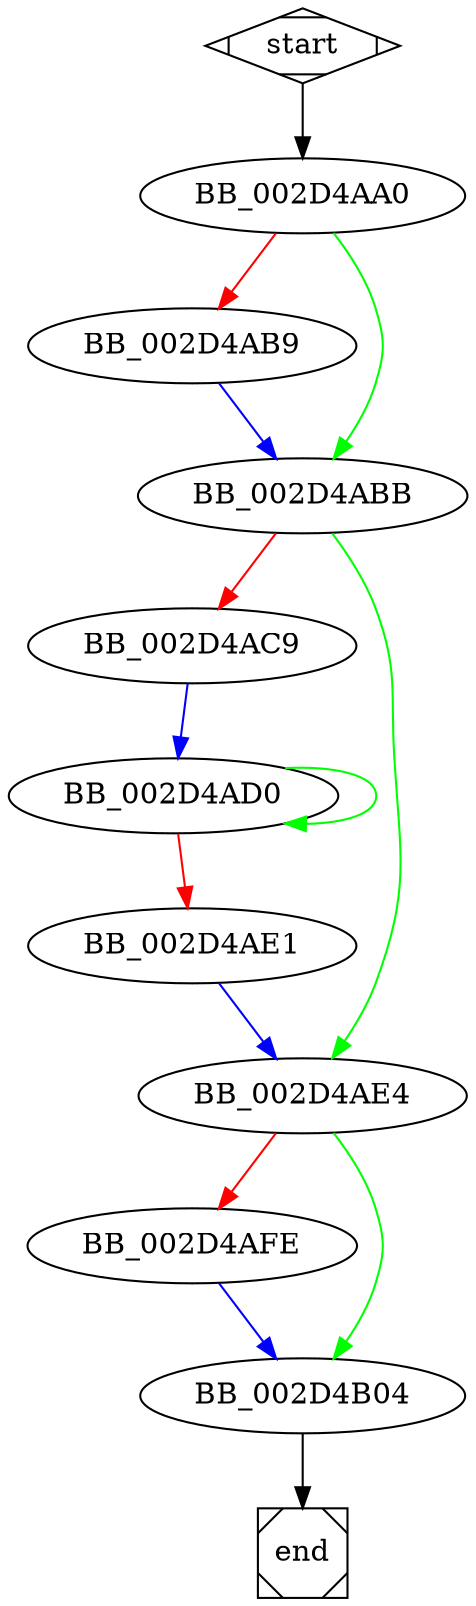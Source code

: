 digraph G {
  start -> BB_002D4AA0;
  
  BB_002D4AA0 -> BB_002D4AB9 [color=red];
  BB_002D4AA0 -> BB_002D4ABB [color=green];
  
  BB_002D4AB9 -> BB_002D4ABB [color=blue];
  
  BB_002D4ABB -> BB_002D4AC9 [color=red];
  BB_002D4ABB -> BB_002D4AE4 [color=green];
  
  BB_002D4AC9 -> BB_002D4AD0 [color=blue];
  
  BB_002D4AD0 -> BB_002D4AE1 [color=red];
  BB_002D4AD0 -> BB_002D4AD0 [color=green];
  
  BB_002D4AE1 -> BB_002D4AE4 [color=blue];
  
  BB_002D4AE4 -> BB_002D4AFE [color=red];
  BB_002D4AE4 -> BB_002D4B04 [color=green];
  
  BB_002D4AFE -> BB_002D4B04 [color=blue];
  
  BB_002D4B04 -> end;

  start [shape=Mdiamond];
  end [shape=Msquare];
//  dead_end [shape=Msquare];
}
